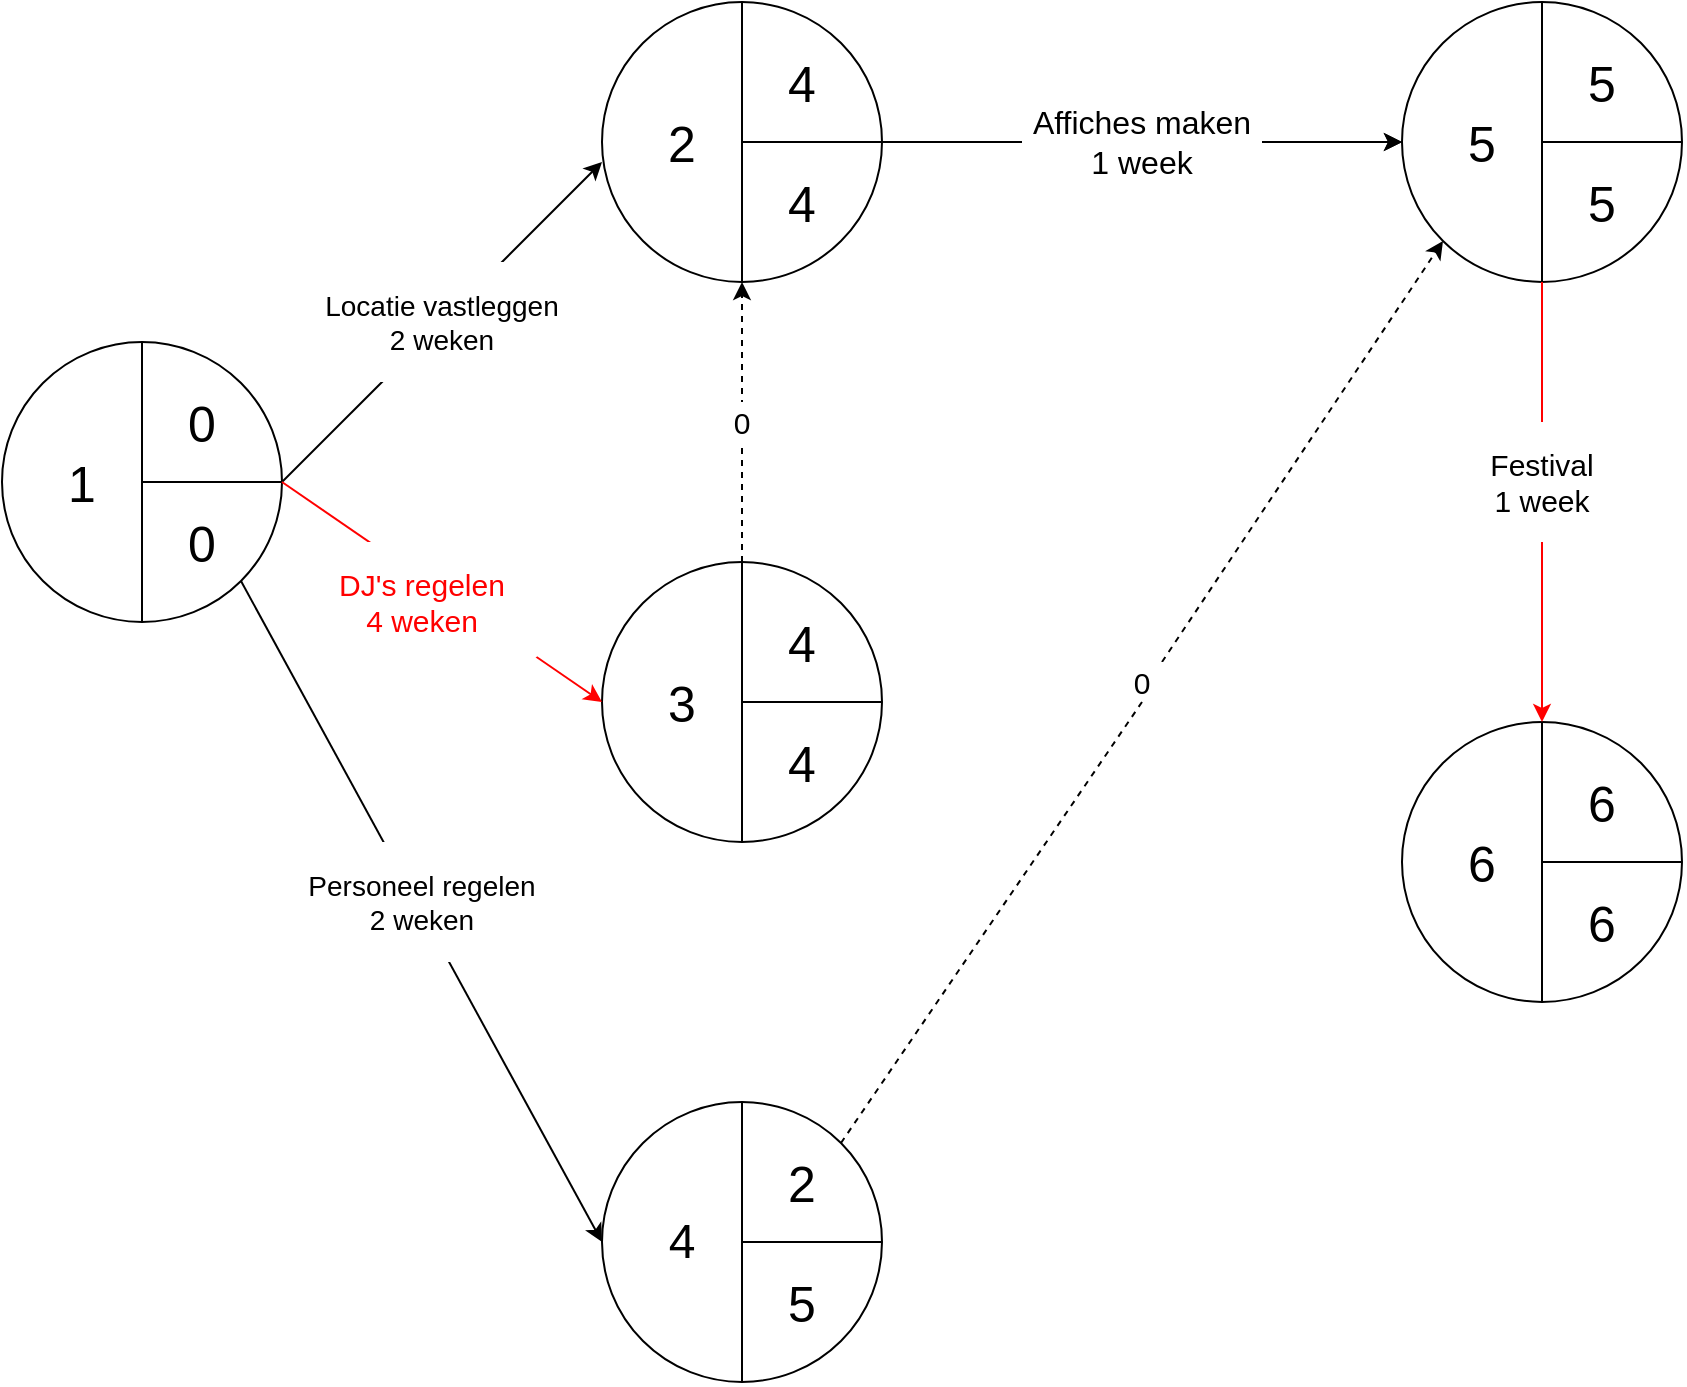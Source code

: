 <mxfile version="13.7.6" type="github">
  <diagram id="HCjlsUTrmh2EexDiTpK0" name="Page-1">
    <mxGraphModel dx="1038" dy="585" grid="1" gridSize="10" guides="1" tooltips="1" connect="1" arrows="1" fold="1" page="1" pageScale="1" pageWidth="3300" pageHeight="4681" math="0" shadow="0">
      <root>
        <mxCell id="0" />
        <mxCell id="1" parent="0" />
        <mxCell id="MkxSJBY8i_nxqdHzeQMz-1" value="" style="ellipse;whiteSpace=wrap;html=1;aspect=fixed;" vertex="1" parent="1">
          <mxGeometry x="310" y="290" width="140" height="140" as="geometry" />
        </mxCell>
        <mxCell id="MkxSJBY8i_nxqdHzeQMz-2" value="" style="endArrow=none;html=1;exitX=0.5;exitY=1;exitDx=0;exitDy=0;" edge="1" parent="1" source="MkxSJBY8i_nxqdHzeQMz-1">
          <mxGeometry width="50" height="50" relative="1" as="geometry">
            <mxPoint x="330" y="340" as="sourcePoint" />
            <mxPoint x="380" y="290" as="targetPoint" />
            <Array as="points" />
          </mxGeometry>
        </mxCell>
        <mxCell id="MkxSJBY8i_nxqdHzeQMz-3" value="" style="endArrow=none;html=1;entryX=1;entryY=0.5;entryDx=0;entryDy=0;" edge="1" parent="1" target="MkxSJBY8i_nxqdHzeQMz-1">
          <mxGeometry width="50" height="50" relative="1" as="geometry">
            <mxPoint x="380" y="360" as="sourcePoint" />
            <mxPoint x="640" y="440" as="targetPoint" />
            <Array as="points" />
          </mxGeometry>
        </mxCell>
        <mxCell id="MkxSJBY8i_nxqdHzeQMz-4" value="&lt;font style=&quot;font-size: 25px&quot;&gt;1&lt;/font&gt;" style="text;html=1;strokeColor=none;fillColor=none;align=center;verticalAlign=middle;whiteSpace=wrap;rounded=0;" vertex="1" parent="1">
          <mxGeometry x="330" y="350" width="40" height="20" as="geometry" />
        </mxCell>
        <mxCell id="MkxSJBY8i_nxqdHzeQMz-5" value="&lt;font style=&quot;font-size: 25px&quot;&gt;0&lt;/font&gt;" style="text;html=1;strokeColor=none;fillColor=none;align=center;verticalAlign=middle;whiteSpace=wrap;rounded=0;" vertex="1" parent="1">
          <mxGeometry x="390" y="320" width="40" height="20" as="geometry" />
        </mxCell>
        <mxCell id="MkxSJBY8i_nxqdHzeQMz-6" value="&lt;font style=&quot;font-size: 25px&quot;&gt;0&lt;/font&gt;" style="text;html=1;strokeColor=none;fillColor=none;align=center;verticalAlign=middle;whiteSpace=wrap;rounded=0;" vertex="1" parent="1">
          <mxGeometry x="390" y="380" width="40" height="20" as="geometry" />
        </mxCell>
        <mxCell id="MkxSJBY8i_nxqdHzeQMz-7" value="" style="endArrow=classic;html=1;exitX=1;exitY=0.5;exitDx=0;exitDy=0;" edge="1" parent="1" source="MkxSJBY8i_nxqdHzeQMz-1">
          <mxGeometry width="50" height="50" relative="1" as="geometry">
            <mxPoint x="390" y="490" as="sourcePoint" />
            <mxPoint x="610" y="200" as="targetPoint" />
          </mxGeometry>
        </mxCell>
        <mxCell id="MkxSJBY8i_nxqdHzeQMz-8" value="" style="ellipse;whiteSpace=wrap;html=1;aspect=fixed;" vertex="1" parent="1">
          <mxGeometry x="610" y="120" width="140" height="140" as="geometry" />
        </mxCell>
        <mxCell id="MkxSJBY8i_nxqdHzeQMz-9" value="" style="endArrow=none;html=1;exitX=0.5;exitY=1;exitDx=0;exitDy=0;" edge="1" source="MkxSJBY8i_nxqdHzeQMz-8" parent="1">
          <mxGeometry width="50" height="50" relative="1" as="geometry">
            <mxPoint x="630" y="170" as="sourcePoint" />
            <mxPoint x="680" y="120" as="targetPoint" />
            <Array as="points" />
          </mxGeometry>
        </mxCell>
        <mxCell id="MkxSJBY8i_nxqdHzeQMz-10" value="" style="endArrow=none;html=1;entryX=1;entryY=0.5;entryDx=0;entryDy=0;" edge="1" target="MkxSJBY8i_nxqdHzeQMz-8" parent="1">
          <mxGeometry width="50" height="50" relative="1" as="geometry">
            <mxPoint x="680" y="190" as="sourcePoint" />
            <mxPoint x="940" y="270" as="targetPoint" />
            <Array as="points" />
          </mxGeometry>
        </mxCell>
        <mxCell id="MkxSJBY8i_nxqdHzeQMz-11" value="&lt;font style=&quot;font-size: 25px&quot;&gt;2&lt;/font&gt;" style="text;html=1;strokeColor=none;fillColor=none;align=center;verticalAlign=middle;whiteSpace=wrap;rounded=0;" vertex="1" parent="1">
          <mxGeometry x="630" y="180" width="40" height="20" as="geometry" />
        </mxCell>
        <mxCell id="MkxSJBY8i_nxqdHzeQMz-12" value="&lt;font style=&quot;font-size: 25px&quot;&gt;4&lt;/font&gt;" style="text;html=1;strokeColor=none;fillColor=none;align=center;verticalAlign=middle;whiteSpace=wrap;rounded=0;" vertex="1" parent="1">
          <mxGeometry x="690" y="150" width="40" height="20" as="geometry" />
        </mxCell>
        <mxCell id="MkxSJBY8i_nxqdHzeQMz-13" value="&lt;font style=&quot;font-size: 25px&quot;&gt;4&lt;/font&gt;" style="text;html=1;strokeColor=none;fillColor=none;align=center;verticalAlign=middle;whiteSpace=wrap;rounded=0;" vertex="1" parent="1">
          <mxGeometry x="690" y="210" width="40" height="20" as="geometry" />
        </mxCell>
        <mxCell id="MkxSJBY8i_nxqdHzeQMz-16" value="&lt;div style=&quot;font-size: 14px&quot;&gt;&lt;font style=&quot;font-size: 14px&quot;&gt;Locatie vastleggen&lt;/font&gt;&lt;/div&gt;&lt;div style=&quot;font-size: 14px&quot;&gt;&lt;font style=&quot;font-size: 14px&quot;&gt;2 weken&lt;/font&gt;&lt;br&gt;&lt;/div&gt;" style="rounded=1;whiteSpace=wrap;html=1;strokeColor=none;" vertex="1" parent="1">
          <mxGeometry x="470" y="250" width="120" height="60" as="geometry" />
        </mxCell>
        <mxCell id="MkxSJBY8i_nxqdHzeQMz-17" value="" style="endArrow=classic;html=1;exitX=1;exitY=0.5;exitDx=0;exitDy=0;" edge="1" parent="1" source="MkxSJBY8i_nxqdHzeQMz-27">
          <mxGeometry width="50" height="50" relative="1" as="geometry">
            <mxPoint x="940" y="120" as="sourcePoint" />
            <mxPoint x="1010" y="190" as="targetPoint" />
          </mxGeometry>
        </mxCell>
        <mxCell id="MkxSJBY8i_nxqdHzeQMz-18" value="" style="ellipse;whiteSpace=wrap;html=1;aspect=fixed;" vertex="1" parent="1">
          <mxGeometry x="1010" y="120" width="140" height="140" as="geometry" />
        </mxCell>
        <mxCell id="MkxSJBY8i_nxqdHzeQMz-19" value="" style="endArrow=none;html=1;exitX=0.5;exitY=1;exitDx=0;exitDy=0;" edge="1" source="MkxSJBY8i_nxqdHzeQMz-18" parent="1">
          <mxGeometry width="50" height="50" relative="1" as="geometry">
            <mxPoint x="1030" y="170" as="sourcePoint" />
            <mxPoint x="1080" y="120" as="targetPoint" />
            <Array as="points" />
          </mxGeometry>
        </mxCell>
        <mxCell id="MkxSJBY8i_nxqdHzeQMz-20" value="" style="endArrow=none;html=1;entryX=1;entryY=0.5;entryDx=0;entryDy=0;" edge="1" target="MkxSJBY8i_nxqdHzeQMz-18" parent="1">
          <mxGeometry width="50" height="50" relative="1" as="geometry">
            <mxPoint x="1080" y="190" as="sourcePoint" />
            <mxPoint x="1340" y="270" as="targetPoint" />
            <Array as="points" />
          </mxGeometry>
        </mxCell>
        <mxCell id="MkxSJBY8i_nxqdHzeQMz-24" value="&lt;font style=&quot;font-size: 25px&quot;&gt;5&lt;/font&gt;" style="text;html=1;strokeColor=none;fillColor=none;align=center;verticalAlign=middle;whiteSpace=wrap;rounded=0;" vertex="1" parent="1">
          <mxGeometry x="1030" y="180" width="40" height="20" as="geometry" />
        </mxCell>
        <mxCell id="MkxSJBY8i_nxqdHzeQMz-25" value="&lt;font style=&quot;font-size: 25px&quot;&gt;5&lt;/font&gt;" style="text;html=1;strokeColor=none;fillColor=none;align=center;verticalAlign=middle;whiteSpace=wrap;rounded=0;" vertex="1" parent="1">
          <mxGeometry x="1090" y="150" width="40" height="20" as="geometry" />
        </mxCell>
        <mxCell id="MkxSJBY8i_nxqdHzeQMz-26" value="&lt;font style=&quot;font-size: 25px&quot;&gt;5&lt;/font&gt;" style="text;html=1;strokeColor=none;fillColor=none;align=center;verticalAlign=middle;whiteSpace=wrap;rounded=0;" vertex="1" parent="1">
          <mxGeometry x="1090" y="210" width="40" height="20" as="geometry" />
        </mxCell>
        <mxCell id="MkxSJBY8i_nxqdHzeQMz-28" value="" style="endArrow=classic;html=1;exitX=1;exitY=0.5;exitDx=0;exitDy=0;entryX=0;entryY=0.5;entryDx=0;entryDy=0;" edge="1" parent="1" source="MkxSJBY8i_nxqdHzeQMz-8" target="MkxSJBY8i_nxqdHzeQMz-18">
          <mxGeometry width="50" height="50" relative="1" as="geometry">
            <mxPoint x="750" y="190" as="sourcePoint" />
            <mxPoint x="1010" y="190" as="targetPoint" />
          </mxGeometry>
        </mxCell>
        <mxCell id="MkxSJBY8i_nxqdHzeQMz-27" value="&lt;div style=&quot;font-size: 16px&quot;&gt;&lt;font style=&quot;font-size: 16px&quot;&gt;Affiches maken&lt;/font&gt;&lt;/div&gt;&lt;div style=&quot;font-size: 16px&quot;&gt;&lt;font style=&quot;font-size: 16px&quot;&gt;1 week&lt;/font&gt;&lt;br&gt;&lt;/div&gt;" style="rounded=1;whiteSpace=wrap;html=1;strokeColor=none;" vertex="1" parent="1">
          <mxGeometry x="820" y="160" width="120" height="60" as="geometry" />
        </mxCell>
        <mxCell id="MkxSJBY8i_nxqdHzeQMz-29" value="" style="ellipse;whiteSpace=wrap;html=1;aspect=fixed;" vertex="1" parent="1">
          <mxGeometry x="610" y="400" width="140" height="140" as="geometry" />
        </mxCell>
        <mxCell id="MkxSJBY8i_nxqdHzeQMz-30" value="" style="endArrow=none;html=1;exitX=0.5;exitY=1;exitDx=0;exitDy=0;" edge="1" source="MkxSJBY8i_nxqdHzeQMz-29" parent="1">
          <mxGeometry width="50" height="50" relative="1" as="geometry">
            <mxPoint x="630" y="450" as="sourcePoint" />
            <mxPoint x="680" y="400" as="targetPoint" />
            <Array as="points" />
          </mxGeometry>
        </mxCell>
        <mxCell id="MkxSJBY8i_nxqdHzeQMz-31" value="" style="endArrow=none;html=1;entryX=1;entryY=0.5;entryDx=0;entryDy=0;" edge="1" target="MkxSJBY8i_nxqdHzeQMz-29" parent="1">
          <mxGeometry width="50" height="50" relative="1" as="geometry">
            <mxPoint x="680" y="470" as="sourcePoint" />
            <mxPoint x="940" y="550" as="targetPoint" />
            <Array as="points" />
          </mxGeometry>
        </mxCell>
        <mxCell id="MkxSJBY8i_nxqdHzeQMz-32" value="&lt;font style=&quot;font-size: 25px&quot;&gt;3&lt;/font&gt;" style="text;html=1;strokeColor=none;fillColor=none;align=center;verticalAlign=middle;whiteSpace=wrap;rounded=0;" vertex="1" parent="1">
          <mxGeometry x="630" y="460" width="40" height="20" as="geometry" />
        </mxCell>
        <mxCell id="MkxSJBY8i_nxqdHzeQMz-33" value="&lt;font style=&quot;font-size: 25px&quot;&gt;4&lt;/font&gt;" style="text;html=1;strokeColor=none;fillColor=none;align=center;verticalAlign=middle;whiteSpace=wrap;rounded=0;" vertex="1" parent="1">
          <mxGeometry x="690" y="490" width="40" height="20" as="geometry" />
        </mxCell>
        <mxCell id="MkxSJBY8i_nxqdHzeQMz-35" value="&lt;font style=&quot;font-size: 25px&quot;&gt;4&lt;/font&gt;" style="text;html=1;strokeColor=none;fillColor=none;align=center;verticalAlign=middle;whiteSpace=wrap;rounded=0;" vertex="1" parent="1">
          <mxGeometry x="690" y="430" width="40" height="20" as="geometry" />
        </mxCell>
        <mxCell id="MkxSJBY8i_nxqdHzeQMz-36" value="" style="endArrow=classic;html=1;exitX=1;exitY=0.5;exitDx=0;exitDy=0;entryX=0;entryY=0.5;entryDx=0;entryDy=0;fontColor=#FF0000;strokeColor=#FF0000;" edge="1" parent="1" source="MkxSJBY8i_nxqdHzeQMz-1" target="MkxSJBY8i_nxqdHzeQMz-29">
          <mxGeometry width="50" height="50" relative="1" as="geometry">
            <mxPoint x="750" y="390" as="sourcePoint" />
            <mxPoint x="800" y="340" as="targetPoint" />
          </mxGeometry>
        </mxCell>
        <mxCell id="MkxSJBY8i_nxqdHzeQMz-38" value="" style="endArrow=classic;html=1;dashed=1;entryX=0.5;entryY=1;entryDx=0;entryDy=0;exitX=0.5;exitY=0;exitDx=0;exitDy=0;" edge="1" parent="1" source="MkxSJBY8i_nxqdHzeQMz-29" target="MkxSJBY8i_nxqdHzeQMz-8">
          <mxGeometry width="50" height="50" relative="1" as="geometry">
            <mxPoint x="750" y="390" as="sourcePoint" />
            <mxPoint x="800" y="340" as="targetPoint" />
          </mxGeometry>
        </mxCell>
        <mxCell id="MkxSJBY8i_nxqdHzeQMz-39" value="&lt;font style=&quot;font-size: 15px&quot;&gt;0&lt;/font&gt;" style="text;html=1;strokeColor=none;align=center;verticalAlign=middle;whiteSpace=wrap;rounded=0;fillColor=#ffffff;" vertex="1" parent="1">
          <mxGeometry x="660" y="320" width="40" height="20" as="geometry" />
        </mxCell>
        <mxCell id="MkxSJBY8i_nxqdHzeQMz-40" value="&lt;div style=&quot;font-size: 15px&quot;&gt;&lt;font style=&quot;font-size: 15px&quot;&gt;DJ&#39;s regelen&lt;/font&gt;&lt;/div&gt;&lt;div style=&quot;font-size: 15px&quot;&gt;&lt;font style=&quot;font-size: 15px&quot;&gt;4 weken&lt;/font&gt;&lt;br&gt;&lt;/div&gt;" style="rounded=1;whiteSpace=wrap;html=1;fillColor=#ffffff;strokeColor=none;fontColor=#FF0000;" vertex="1" parent="1">
          <mxGeometry x="460" y="390" width="120" height="60" as="geometry" />
        </mxCell>
        <mxCell id="MkxSJBY8i_nxqdHzeQMz-41" value="" style="ellipse;whiteSpace=wrap;html=1;aspect=fixed;" vertex="1" parent="1">
          <mxGeometry x="610" y="670" width="140" height="140" as="geometry" />
        </mxCell>
        <mxCell id="MkxSJBY8i_nxqdHzeQMz-42" value="" style="endArrow=none;html=1;exitX=0.5;exitY=1;exitDx=0;exitDy=0;" edge="1" source="MkxSJBY8i_nxqdHzeQMz-41" parent="1">
          <mxGeometry width="50" height="50" relative="1" as="geometry">
            <mxPoint x="630" y="720" as="sourcePoint" />
            <mxPoint x="680" y="670" as="targetPoint" />
            <Array as="points" />
          </mxGeometry>
        </mxCell>
        <mxCell id="MkxSJBY8i_nxqdHzeQMz-43" value="" style="endArrow=none;html=1;entryX=1;entryY=0.5;entryDx=0;entryDy=0;" edge="1" target="MkxSJBY8i_nxqdHzeQMz-41" parent="1">
          <mxGeometry width="50" height="50" relative="1" as="geometry">
            <mxPoint x="680" y="740" as="sourcePoint" />
            <mxPoint x="940" y="820" as="targetPoint" />
            <Array as="points" />
          </mxGeometry>
        </mxCell>
        <mxCell id="MkxSJBY8i_nxqdHzeQMz-44" value="&lt;font style=&quot;font-size: 24px&quot;&gt;4&lt;/font&gt;" style="text;html=1;strokeColor=none;fillColor=none;align=center;verticalAlign=middle;whiteSpace=wrap;rounded=0;" vertex="1" parent="1">
          <mxGeometry x="630" y="730" width="40" height="20" as="geometry" />
        </mxCell>
        <mxCell id="MkxSJBY8i_nxqdHzeQMz-45" value="&lt;font style=&quot;font-size: 25px&quot;&gt;2&lt;/font&gt;" style="text;html=1;strokeColor=none;fillColor=none;align=center;verticalAlign=middle;whiteSpace=wrap;rounded=0;" vertex="1" parent="1">
          <mxGeometry x="690" y="700" width="40" height="20" as="geometry" />
        </mxCell>
        <mxCell id="MkxSJBY8i_nxqdHzeQMz-46" value="&lt;font style=&quot;font-size: 25px&quot;&gt;5&lt;/font&gt;" style="text;html=1;strokeColor=none;fillColor=none;align=center;verticalAlign=middle;whiteSpace=wrap;rounded=0;" vertex="1" parent="1">
          <mxGeometry x="690" y="760" width="40" height="20" as="geometry" />
        </mxCell>
        <mxCell id="MkxSJBY8i_nxqdHzeQMz-47" value="" style="endArrow=classic;html=1;fontColor=#000000;exitX=1;exitY=1;exitDx=0;exitDy=0;entryX=0;entryY=0.5;entryDx=0;entryDy=0;" edge="1" parent="1" source="MkxSJBY8i_nxqdHzeQMz-1" target="MkxSJBY8i_nxqdHzeQMz-41">
          <mxGeometry width="50" height="50" relative="1" as="geometry">
            <mxPoint x="750" y="540" as="sourcePoint" />
            <mxPoint x="800" y="490" as="targetPoint" />
          </mxGeometry>
        </mxCell>
        <mxCell id="MkxSJBY8i_nxqdHzeQMz-48" value="&lt;div style=&quot;font-size: 14px&quot;&gt;&lt;font style=&quot;font-size: 14px&quot;&gt;Personeel regelen&lt;/font&gt;&lt;/div&gt;&lt;div style=&quot;font-size: 14px&quot;&gt;&lt;font style=&quot;font-size: 14px&quot;&gt;2 weken&lt;/font&gt;&lt;br&gt;&lt;/div&gt;" style="rounded=1;whiteSpace=wrap;html=1;fillColor=#ffffff;fontColor=#000000;strokeColor=none;" vertex="1" parent="1">
          <mxGeometry x="460" y="540" width="120" height="60" as="geometry" />
        </mxCell>
        <mxCell id="MkxSJBY8i_nxqdHzeQMz-50" value="" style="ellipse;whiteSpace=wrap;html=1;aspect=fixed;" vertex="1" parent="1">
          <mxGeometry x="1010" y="480" width="140" height="140" as="geometry" />
        </mxCell>
        <mxCell id="MkxSJBY8i_nxqdHzeQMz-51" value="" style="endArrow=none;html=1;exitX=0.5;exitY=1;exitDx=0;exitDy=0;" edge="1" source="MkxSJBY8i_nxqdHzeQMz-50" parent="1">
          <mxGeometry width="50" height="50" relative="1" as="geometry">
            <mxPoint x="1030" y="530" as="sourcePoint" />
            <mxPoint x="1080" y="480" as="targetPoint" />
            <Array as="points" />
          </mxGeometry>
        </mxCell>
        <mxCell id="MkxSJBY8i_nxqdHzeQMz-52" value="" style="endArrow=none;html=1;entryX=1;entryY=0.5;entryDx=0;entryDy=0;" edge="1" target="MkxSJBY8i_nxqdHzeQMz-50" parent="1">
          <mxGeometry width="50" height="50" relative="1" as="geometry">
            <mxPoint x="1080" y="550" as="sourcePoint" />
            <mxPoint x="1340" y="630" as="targetPoint" />
            <Array as="points" />
          </mxGeometry>
        </mxCell>
        <mxCell id="MkxSJBY8i_nxqdHzeQMz-53" value="&lt;font style=&quot;font-size: 25px&quot;&gt;6&lt;/font&gt;" style="text;html=1;strokeColor=none;fillColor=none;align=center;verticalAlign=middle;whiteSpace=wrap;rounded=0;" vertex="1" parent="1">
          <mxGeometry x="1030" y="540" width="40" height="20" as="geometry" />
        </mxCell>
        <mxCell id="MkxSJBY8i_nxqdHzeQMz-54" value="&lt;font style=&quot;font-size: 25px&quot;&gt;6&lt;/font&gt;" style="text;html=1;strokeColor=none;fillColor=none;align=center;verticalAlign=middle;whiteSpace=wrap;rounded=0;" vertex="1" parent="1">
          <mxGeometry x="1090" y="510" width="40" height="20" as="geometry" />
        </mxCell>
        <mxCell id="MkxSJBY8i_nxqdHzeQMz-55" value="&lt;font style=&quot;font-size: 25px&quot;&gt;6&lt;/font&gt;" style="text;html=1;strokeColor=none;fillColor=none;align=center;verticalAlign=middle;whiteSpace=wrap;rounded=0;" vertex="1" parent="1">
          <mxGeometry x="1090" y="570" width="40" height="20" as="geometry" />
        </mxCell>
        <mxCell id="MkxSJBY8i_nxqdHzeQMz-56" value="" style="endArrow=classic;html=1;fontColor=#000000;exitX=0.5;exitY=1;exitDx=0;exitDy=0;strokeColor=#FF0000;" edge="1" parent="1" source="MkxSJBY8i_nxqdHzeQMz-18">
          <mxGeometry width="50" height="50" relative="1" as="geometry">
            <mxPoint x="820" y="540" as="sourcePoint" />
            <mxPoint x="1080" y="480" as="targetPoint" />
          </mxGeometry>
        </mxCell>
        <mxCell id="MkxSJBY8i_nxqdHzeQMz-57" value="&lt;div style=&quot;font-size: 15px&quot;&gt;&lt;font style=&quot;font-size: 15px&quot;&gt;Festival&lt;/font&gt;&lt;/div&gt;&lt;div style=&quot;font-size: 15px&quot;&gt;&lt;font style=&quot;font-size: 15px&quot;&gt;1 week&lt;/font&gt;&lt;/div&gt;" style="rounded=1;whiteSpace=wrap;html=1;fillColor=#ffffff;fontColor=#000000;strokeColor=none;" vertex="1" parent="1">
          <mxGeometry x="1020" y="330" width="120" height="60" as="geometry" />
        </mxCell>
        <mxCell id="MkxSJBY8i_nxqdHzeQMz-60" value="" style="endArrow=classic;html=1;fontColor=#000000;exitX=0.75;exitY=0;exitDx=0;exitDy=0;entryX=0;entryY=1;entryDx=0;entryDy=0;dashed=1;labelBackgroundColor=#ffffff;" edge="1" parent="1" source="MkxSJBY8i_nxqdHzeQMz-61" target="MkxSJBY8i_nxqdHzeQMz-18">
          <mxGeometry width="50" height="50" relative="1" as="geometry">
            <mxPoint x="729.497" y="690.503" as="sourcePoint" />
            <mxPoint x="1030.503" y="239.497" as="targetPoint" />
          </mxGeometry>
        </mxCell>
        <mxCell id="MkxSJBY8i_nxqdHzeQMz-61" value="&lt;font style=&quot;font-size: 15px&quot;&gt;0&lt;/font&gt;" style="text;html=1;strokeColor=none;align=center;verticalAlign=middle;whiteSpace=wrap;rounded=0;fillColor=#ffffff;" vertex="1" parent="1">
          <mxGeometry x="860" y="450" width="40" height="20" as="geometry" />
        </mxCell>
        <mxCell id="MkxSJBY8i_nxqdHzeQMz-62" value="" style="endArrow=none;html=1;fontColor=#000000;exitX=1;exitY=0;exitDx=0;exitDy=0;entryX=0.5;entryY=1;entryDx=0;entryDy=0;dashed=1;labelBackgroundColor=#ffffff;endFill=0;" edge="1" parent="1" source="MkxSJBY8i_nxqdHzeQMz-41" target="MkxSJBY8i_nxqdHzeQMz-61">
          <mxGeometry width="50" height="50" relative="1" as="geometry">
            <mxPoint x="729.497" y="690.503" as="sourcePoint" />
            <mxPoint x="1030.503" y="239.497" as="targetPoint" />
          </mxGeometry>
        </mxCell>
      </root>
    </mxGraphModel>
  </diagram>
</mxfile>
